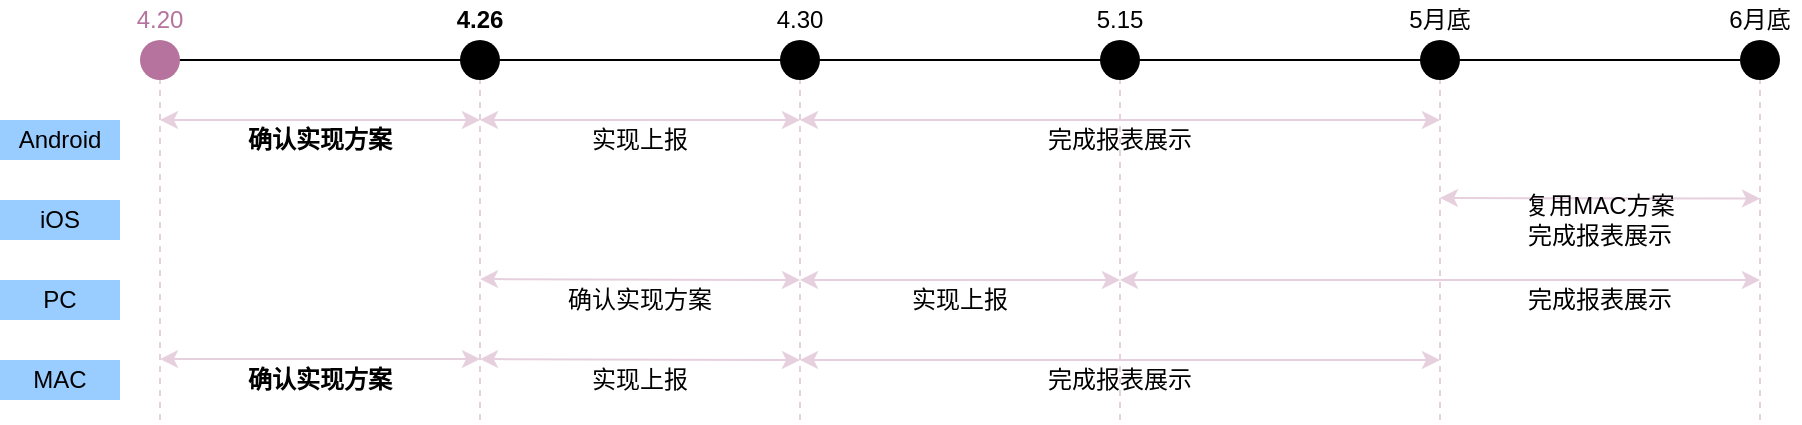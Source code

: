 <mxfile version="12.9.14" type="github">
  <diagram id="NRJaBoBYYTCjlNEpA3Uv" name="Page-1">
    <mxGraphModel dx="1146" dy="526" grid="1" gridSize="10" guides="1" tooltips="1" connect="1" arrows="1" fold="1" page="1" pageScale="1" pageWidth="827" pageHeight="1169" math="0" shadow="0">
      <root>
        <mxCell id="0" />
        <mxCell id="1" parent="0" />
        <mxCell id="r95pZQOVsIKg5Rijb9fw-56" value="" style="endArrow=classic;startArrow=classic;html=1;strokeColor=#E6D0DE;" edge="1" parent="1">
          <mxGeometry width="50" height="50" relative="1" as="geometry">
            <mxPoint x="880" y="149.31" as="sourcePoint" />
            <mxPoint x="720" y="149" as="targetPoint" />
          </mxGeometry>
        </mxCell>
        <mxCell id="r95pZQOVsIKg5Rijb9fw-26" value="" style="endArrow=none;dashed=1;html=1;strokeColor=#E6D0DE;" edge="1" parent="1" target="r95pZQOVsIKg5Rijb9fw-2">
          <mxGeometry width="50" height="50" relative="1" as="geometry">
            <mxPoint x="80" y="260" as="sourcePoint" />
            <mxPoint x="80" y="20" as="targetPoint" />
          </mxGeometry>
        </mxCell>
        <mxCell id="r95pZQOVsIKg5Rijb9fw-1" value="" style="endArrow=none;html=1;" edge="1" parent="1" target="r95pZQOVsIKg5Rijb9fw-18">
          <mxGeometry width="50" height="50" relative="1" as="geometry">
            <mxPoint x="80" y="80" as="sourcePoint" />
            <mxPoint x="800" y="80" as="targetPoint" />
          </mxGeometry>
        </mxCell>
        <mxCell id="r95pZQOVsIKg5Rijb9fw-2" value="" style="shape=ellipse;fillColor=#B5739D;strokeColor=none;html=1" vertex="1" parent="1">
          <mxGeometry x="70" y="70" width="20" height="20" as="geometry" />
        </mxCell>
        <mxCell id="r95pZQOVsIKg5Rijb9fw-3" value="&lt;font color=&quot;#b5739d&quot;&gt;4.20&lt;/font&gt;" style="text;html=1;strokeColor=none;fillColor=none;align=center;verticalAlign=middle;whiteSpace=wrap;rounded=0;" vertex="1" parent="1">
          <mxGeometry x="60" y="50" width="40" height="20" as="geometry" />
        </mxCell>
        <mxCell id="r95pZQOVsIKg5Rijb9fw-4" value="" style="shape=ellipse;fillColor=#000000;strokeColor=none;html=1" vertex="1" parent="1">
          <mxGeometry x="230" y="70" width="20" height="20" as="geometry" />
        </mxCell>
        <mxCell id="r95pZQOVsIKg5Rijb9fw-5" value="&lt;b&gt;4.26&lt;/b&gt;" style="text;html=1;strokeColor=none;fillColor=none;align=center;verticalAlign=middle;whiteSpace=wrap;rounded=0;" vertex="1" parent="1">
          <mxGeometry x="220" y="50" width="40" height="20" as="geometry" />
        </mxCell>
        <mxCell id="r95pZQOVsIKg5Rijb9fw-8" value="" style="shape=ellipse;fillColor=#000000;strokeColor=none;html=1" vertex="1" parent="1">
          <mxGeometry x="390" y="70" width="20" height="20" as="geometry" />
        </mxCell>
        <mxCell id="r95pZQOVsIKg5Rijb9fw-9" value="4.30" style="text;html=1;strokeColor=none;fillColor=none;align=center;verticalAlign=middle;whiteSpace=wrap;rounded=0;" vertex="1" parent="1">
          <mxGeometry x="380" y="50" width="40" height="20" as="geometry" />
        </mxCell>
        <mxCell id="r95pZQOVsIKg5Rijb9fw-10" value="" style="shape=ellipse;fillColor=#000000;strokeColor=none;html=1" vertex="1" parent="1">
          <mxGeometry x="550" y="70" width="20" height="20" as="geometry" />
        </mxCell>
        <mxCell id="r95pZQOVsIKg5Rijb9fw-11" value="5.15" style="text;html=1;strokeColor=none;fillColor=none;align=center;verticalAlign=middle;whiteSpace=wrap;rounded=0;" vertex="1" parent="1">
          <mxGeometry x="540" y="50" width="40" height="20" as="geometry" />
        </mxCell>
        <mxCell id="r95pZQOVsIKg5Rijb9fw-16" value="" style="shape=ellipse;fillColor=#000000;strokeColor=none;html=1" vertex="1" parent="1">
          <mxGeometry x="710" y="70" width="20" height="20" as="geometry" />
        </mxCell>
        <mxCell id="r95pZQOVsIKg5Rijb9fw-17" value="5月底" style="text;html=1;strokeColor=none;fillColor=none;align=center;verticalAlign=middle;whiteSpace=wrap;rounded=0;" vertex="1" parent="1">
          <mxGeometry x="700" y="50" width="40" height="20" as="geometry" />
        </mxCell>
        <mxCell id="r95pZQOVsIKg5Rijb9fw-18" value="" style="shape=ellipse;fillColor=#000000;strokeColor=none;html=1" vertex="1" parent="1">
          <mxGeometry x="870" y="70" width="20" height="20" as="geometry" />
        </mxCell>
        <mxCell id="r95pZQOVsIKg5Rijb9fw-19" value="6月底" style="text;html=1;strokeColor=none;fillColor=none;align=center;verticalAlign=middle;whiteSpace=wrap;rounded=0;" vertex="1" parent="1">
          <mxGeometry x="860" y="50" width="40" height="20" as="geometry" />
        </mxCell>
        <mxCell id="r95pZQOVsIKg5Rijb9fw-20" value="Android" style="text;html=1;strokeColor=none;fillColor=#99CCFF;align=center;verticalAlign=middle;whiteSpace=wrap;rounded=0;" vertex="1" parent="1">
          <mxGeometry y="110" width="60" height="20" as="geometry" />
        </mxCell>
        <mxCell id="r95pZQOVsIKg5Rijb9fw-21" value="iOS" style="text;html=1;strokeColor=none;fillColor=#99CCFF;align=center;verticalAlign=middle;whiteSpace=wrap;rounded=0;" vertex="1" parent="1">
          <mxGeometry y="150" width="60" height="20" as="geometry" />
        </mxCell>
        <mxCell id="r95pZQOVsIKg5Rijb9fw-22" value="PC" style="text;html=1;strokeColor=none;fillColor=#99CCFF;align=center;verticalAlign=middle;whiteSpace=wrap;rounded=0;" vertex="1" parent="1">
          <mxGeometry y="190" width="60" height="20" as="geometry" />
        </mxCell>
        <mxCell id="r95pZQOVsIKg5Rijb9fw-23" value="MAC" style="text;html=1;strokeColor=none;fillColor=#99CCFF;align=center;verticalAlign=middle;whiteSpace=wrap;rounded=0;" vertex="1" parent="1">
          <mxGeometry y="230" width="60" height="20" as="geometry" />
        </mxCell>
        <mxCell id="r95pZQOVsIKg5Rijb9fw-27" value="&lt;b&gt;确认实现方案&lt;/b&gt;" style="text;html=1;strokeColor=none;fillColor=none;align=center;verticalAlign=middle;whiteSpace=wrap;rounded=0;" vertex="1" parent="1">
          <mxGeometry x="120" y="110" width="80" height="20" as="geometry" />
        </mxCell>
        <mxCell id="r95pZQOVsIKg5Rijb9fw-28" value="&lt;b&gt;确认实现方案&lt;/b&gt;" style="text;html=1;strokeColor=none;fillColor=none;align=center;verticalAlign=middle;whiteSpace=wrap;rounded=0;" vertex="1" parent="1">
          <mxGeometry x="120" y="230" width="80" height="20" as="geometry" />
        </mxCell>
        <mxCell id="r95pZQOVsIKg5Rijb9fw-29" value="" style="endArrow=none;dashed=1;html=1;strokeColor=#E6D0DE;" edge="1" parent="1" target="r95pZQOVsIKg5Rijb9fw-4">
          <mxGeometry width="50" height="50" relative="1" as="geometry">
            <mxPoint x="240" y="260" as="sourcePoint" />
            <mxPoint x="80" y="20" as="targetPoint" />
          </mxGeometry>
        </mxCell>
        <mxCell id="r95pZQOVsIKg5Rijb9fw-31" value="实现上报" style="text;html=1;strokeColor=none;fillColor=none;align=center;verticalAlign=middle;whiteSpace=wrap;rounded=0;" vertex="1" parent="1">
          <mxGeometry x="280" y="110" width="80" height="20" as="geometry" />
        </mxCell>
        <mxCell id="r95pZQOVsIKg5Rijb9fw-32" value="" style="endArrow=none;dashed=1;html=1;strokeColor=#E6D0DE;" edge="1" parent="1" target="r95pZQOVsIKg5Rijb9fw-8">
          <mxGeometry width="50" height="50" relative="1" as="geometry">
            <mxPoint x="400" y="260" as="sourcePoint" />
            <mxPoint x="80" y="20" as="targetPoint" />
          </mxGeometry>
        </mxCell>
        <mxCell id="r95pZQOVsIKg5Rijb9fw-33" value="实现上报" style="text;html=1;strokeColor=none;fillColor=none;align=center;verticalAlign=middle;whiteSpace=wrap;rounded=0;" vertex="1" parent="1">
          <mxGeometry x="280" y="230" width="80" height="20" as="geometry" />
        </mxCell>
        <mxCell id="r95pZQOVsIKg5Rijb9fw-34" value="确认实现方案" style="text;html=1;strokeColor=none;fillColor=none;align=center;verticalAlign=middle;whiteSpace=wrap;rounded=0;" vertex="1" parent="1">
          <mxGeometry x="280" y="190" width="80" height="20" as="geometry" />
        </mxCell>
        <mxCell id="r95pZQOVsIKg5Rijb9fw-35" value="实现上报" style="text;html=1;strokeColor=none;fillColor=none;align=center;verticalAlign=middle;whiteSpace=wrap;rounded=0;" vertex="1" parent="1">
          <mxGeometry x="440" y="190" width="80" height="20" as="geometry" />
        </mxCell>
        <mxCell id="r95pZQOVsIKg5Rijb9fw-36" value="" style="endArrow=none;dashed=1;html=1;strokeColor=#E6D0DE;" edge="1" parent="1" target="r95pZQOVsIKg5Rijb9fw-10">
          <mxGeometry width="50" height="50" relative="1" as="geometry">
            <mxPoint x="560" y="260" as="sourcePoint" />
            <mxPoint x="80" y="20" as="targetPoint" />
          </mxGeometry>
        </mxCell>
        <mxCell id="r95pZQOVsIKg5Rijb9fw-38" value="" style="endArrow=classic;startArrow=classic;html=1;strokeColor=#E6D0DE;" edge="1" parent="1">
          <mxGeometry width="50" height="50" relative="1" as="geometry">
            <mxPoint x="80" y="110" as="sourcePoint" />
            <mxPoint x="240" y="110" as="targetPoint" />
          </mxGeometry>
        </mxCell>
        <mxCell id="r95pZQOVsIKg5Rijb9fw-40" value="" style="endArrow=classic;startArrow=classic;html=1;strokeColor=#E6D0DE;" edge="1" parent="1">
          <mxGeometry width="50" height="50" relative="1" as="geometry">
            <mxPoint x="400" y="110" as="sourcePoint" />
            <mxPoint x="240" y="110" as="targetPoint" />
          </mxGeometry>
        </mxCell>
        <mxCell id="r95pZQOVsIKg5Rijb9fw-41" value="" style="endArrow=classic;startArrow=classic;html=1;strokeColor=#E6D0DE;" edge="1" parent="1">
          <mxGeometry width="50" height="50" relative="1" as="geometry">
            <mxPoint x="80" y="229.52" as="sourcePoint" />
            <mxPoint x="240" y="229.52" as="targetPoint" />
          </mxGeometry>
        </mxCell>
        <mxCell id="r95pZQOVsIKg5Rijb9fw-42" value="" style="endArrow=classic;startArrow=classic;html=1;strokeColor=#E6D0DE;" edge="1" parent="1">
          <mxGeometry width="50" height="50" relative="1" as="geometry">
            <mxPoint x="400" y="230" as="sourcePoint" />
            <mxPoint x="240" y="229.52" as="targetPoint" />
          </mxGeometry>
        </mxCell>
        <mxCell id="r95pZQOVsIKg5Rijb9fw-44" value="" style="endArrow=classic;startArrow=classic;html=1;strokeColor=#E6D0DE;" edge="1" parent="1">
          <mxGeometry width="50" height="50" relative="1" as="geometry">
            <mxPoint x="400" y="190" as="sourcePoint" />
            <mxPoint x="240" y="189.52" as="targetPoint" />
          </mxGeometry>
        </mxCell>
        <mxCell id="r95pZQOVsIKg5Rijb9fw-45" value="" style="endArrow=classic;startArrow=classic;html=1;strokeColor=#E6D0DE;" edge="1" parent="1">
          <mxGeometry width="50" height="50" relative="1" as="geometry">
            <mxPoint x="400" y="190" as="sourcePoint" />
            <mxPoint x="560" y="190" as="targetPoint" />
          </mxGeometry>
        </mxCell>
        <mxCell id="r95pZQOVsIKg5Rijb9fw-46" value="完成报表展示" style="text;html=1;strokeColor=none;fillColor=none;align=center;verticalAlign=middle;whiteSpace=wrap;rounded=0;" vertex="1" parent="1">
          <mxGeometry x="520" y="110" width="80" height="20" as="geometry" />
        </mxCell>
        <mxCell id="r95pZQOVsIKg5Rijb9fw-47" value="" style="endArrow=classic;startArrow=classic;html=1;strokeColor=#E6D0DE;" edge="1" parent="1">
          <mxGeometry width="50" height="50" relative="1" as="geometry">
            <mxPoint x="400" y="110" as="sourcePoint" />
            <mxPoint x="720" y="110" as="targetPoint" />
          </mxGeometry>
        </mxCell>
        <mxCell id="r95pZQOVsIKg5Rijb9fw-48" value="完成报表展示" style="text;html=1;strokeColor=none;fillColor=none;align=center;verticalAlign=middle;whiteSpace=wrap;rounded=0;" vertex="1" parent="1">
          <mxGeometry x="520" y="230" width="80" height="20" as="geometry" />
        </mxCell>
        <mxCell id="r95pZQOVsIKg5Rijb9fw-49" value="" style="endArrow=classic;startArrow=classic;html=1;strokeColor=#E6D0DE;" edge="1" parent="1">
          <mxGeometry width="50" height="50" relative="1" as="geometry">
            <mxPoint x="400" y="230" as="sourcePoint" />
            <mxPoint x="720" y="230" as="targetPoint" />
          </mxGeometry>
        </mxCell>
        <mxCell id="r95pZQOVsIKg5Rijb9fw-50" value="" style="endArrow=none;dashed=1;html=1;strokeColor=#E6D0DE;" edge="1" parent="1" target="r95pZQOVsIKg5Rijb9fw-16">
          <mxGeometry width="50" height="50" relative="1" as="geometry">
            <mxPoint x="720" y="260" as="sourcePoint" />
            <mxPoint x="80" y="20" as="targetPoint" />
          </mxGeometry>
        </mxCell>
        <mxCell id="r95pZQOVsIKg5Rijb9fw-51" value="" style="endArrow=none;dashed=1;html=1;strokeColor=#E6D0DE;" edge="1" parent="1" target="r95pZQOVsIKg5Rijb9fw-18">
          <mxGeometry width="50" height="50" relative="1" as="geometry">
            <mxPoint x="880" y="260" as="sourcePoint" />
            <mxPoint x="80" y="20" as="targetPoint" />
          </mxGeometry>
        </mxCell>
        <mxCell id="r95pZQOVsIKg5Rijb9fw-52" value="完成报表展示" style="text;html=1;strokeColor=none;fillColor=none;align=center;verticalAlign=middle;whiteSpace=wrap;rounded=0;" vertex="1" parent="1">
          <mxGeometry x="760" y="190" width="80" height="20" as="geometry" />
        </mxCell>
        <mxCell id="r95pZQOVsIKg5Rijb9fw-53" value="" style="endArrow=classic;startArrow=classic;html=1;strokeColor=#E6D0DE;" edge="1" parent="1">
          <mxGeometry width="50" height="50" relative="1" as="geometry">
            <mxPoint x="880" y="190" as="sourcePoint" />
            <mxPoint x="560" y="190" as="targetPoint" />
          </mxGeometry>
        </mxCell>
        <mxCell id="r95pZQOVsIKg5Rijb9fw-54" value="复用MAC方案&lt;br&gt;完成报表展示" style="text;html=1;strokeColor=none;fillColor=none;align=center;verticalAlign=middle;whiteSpace=wrap;rounded=0;" vertex="1" parent="1">
          <mxGeometry x="760" y="150" width="80" height="20" as="geometry" />
        </mxCell>
      </root>
    </mxGraphModel>
  </diagram>
</mxfile>
